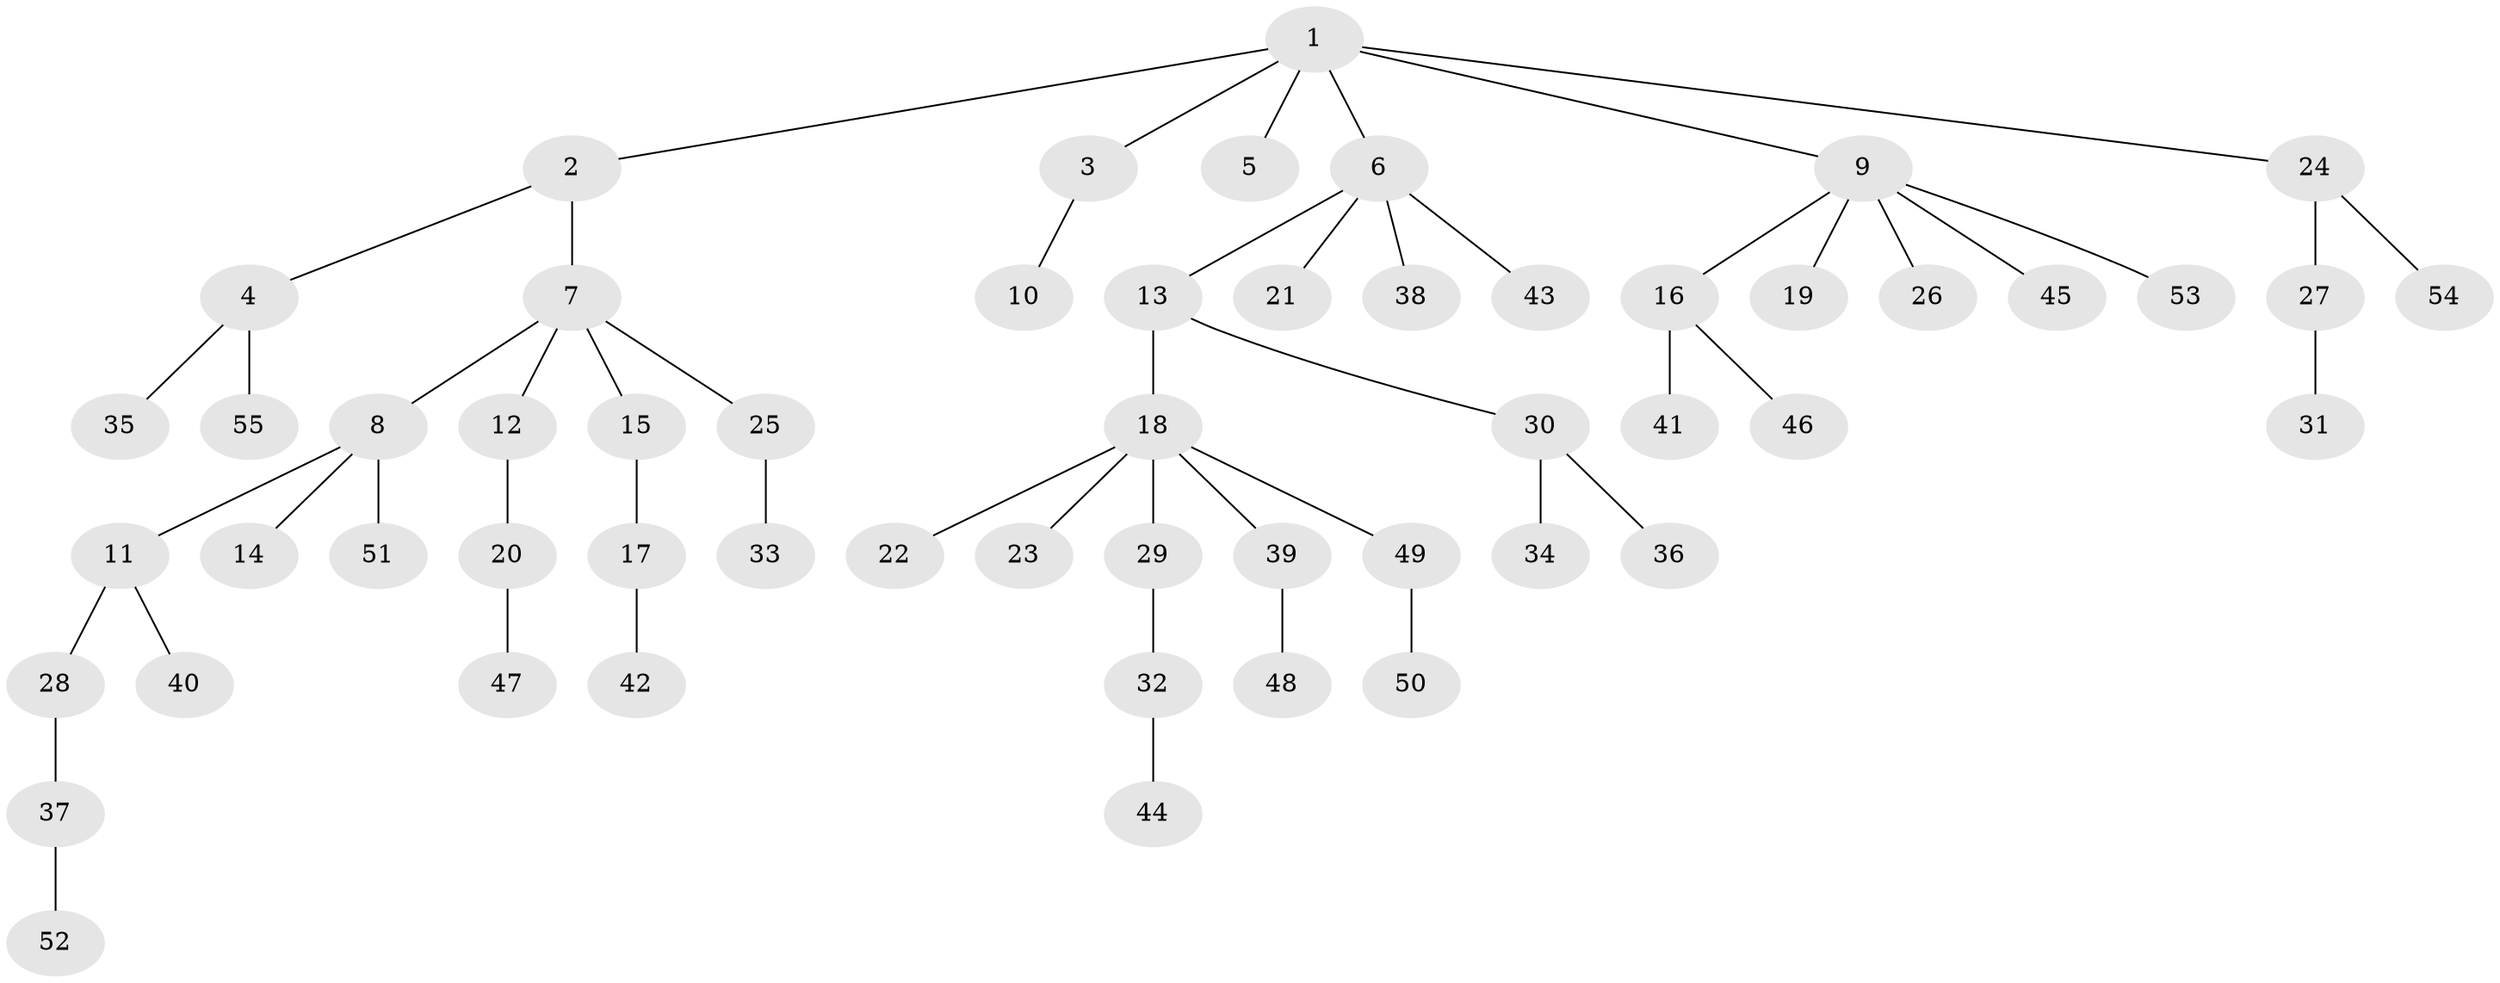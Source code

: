 // Generated by graph-tools (version 1.1) at 2025/36/03/09/25 02:36:43]
// undirected, 55 vertices, 54 edges
graph export_dot {
graph [start="1"]
  node [color=gray90,style=filled];
  1;
  2;
  3;
  4;
  5;
  6;
  7;
  8;
  9;
  10;
  11;
  12;
  13;
  14;
  15;
  16;
  17;
  18;
  19;
  20;
  21;
  22;
  23;
  24;
  25;
  26;
  27;
  28;
  29;
  30;
  31;
  32;
  33;
  34;
  35;
  36;
  37;
  38;
  39;
  40;
  41;
  42;
  43;
  44;
  45;
  46;
  47;
  48;
  49;
  50;
  51;
  52;
  53;
  54;
  55;
  1 -- 2;
  1 -- 3;
  1 -- 5;
  1 -- 6;
  1 -- 9;
  1 -- 24;
  2 -- 4;
  2 -- 7;
  3 -- 10;
  4 -- 35;
  4 -- 55;
  6 -- 13;
  6 -- 21;
  6 -- 38;
  6 -- 43;
  7 -- 8;
  7 -- 12;
  7 -- 15;
  7 -- 25;
  8 -- 11;
  8 -- 14;
  8 -- 51;
  9 -- 16;
  9 -- 19;
  9 -- 26;
  9 -- 45;
  9 -- 53;
  11 -- 28;
  11 -- 40;
  12 -- 20;
  13 -- 18;
  13 -- 30;
  15 -- 17;
  16 -- 41;
  16 -- 46;
  17 -- 42;
  18 -- 22;
  18 -- 23;
  18 -- 29;
  18 -- 39;
  18 -- 49;
  20 -- 47;
  24 -- 27;
  24 -- 54;
  25 -- 33;
  27 -- 31;
  28 -- 37;
  29 -- 32;
  30 -- 34;
  30 -- 36;
  32 -- 44;
  37 -- 52;
  39 -- 48;
  49 -- 50;
}

